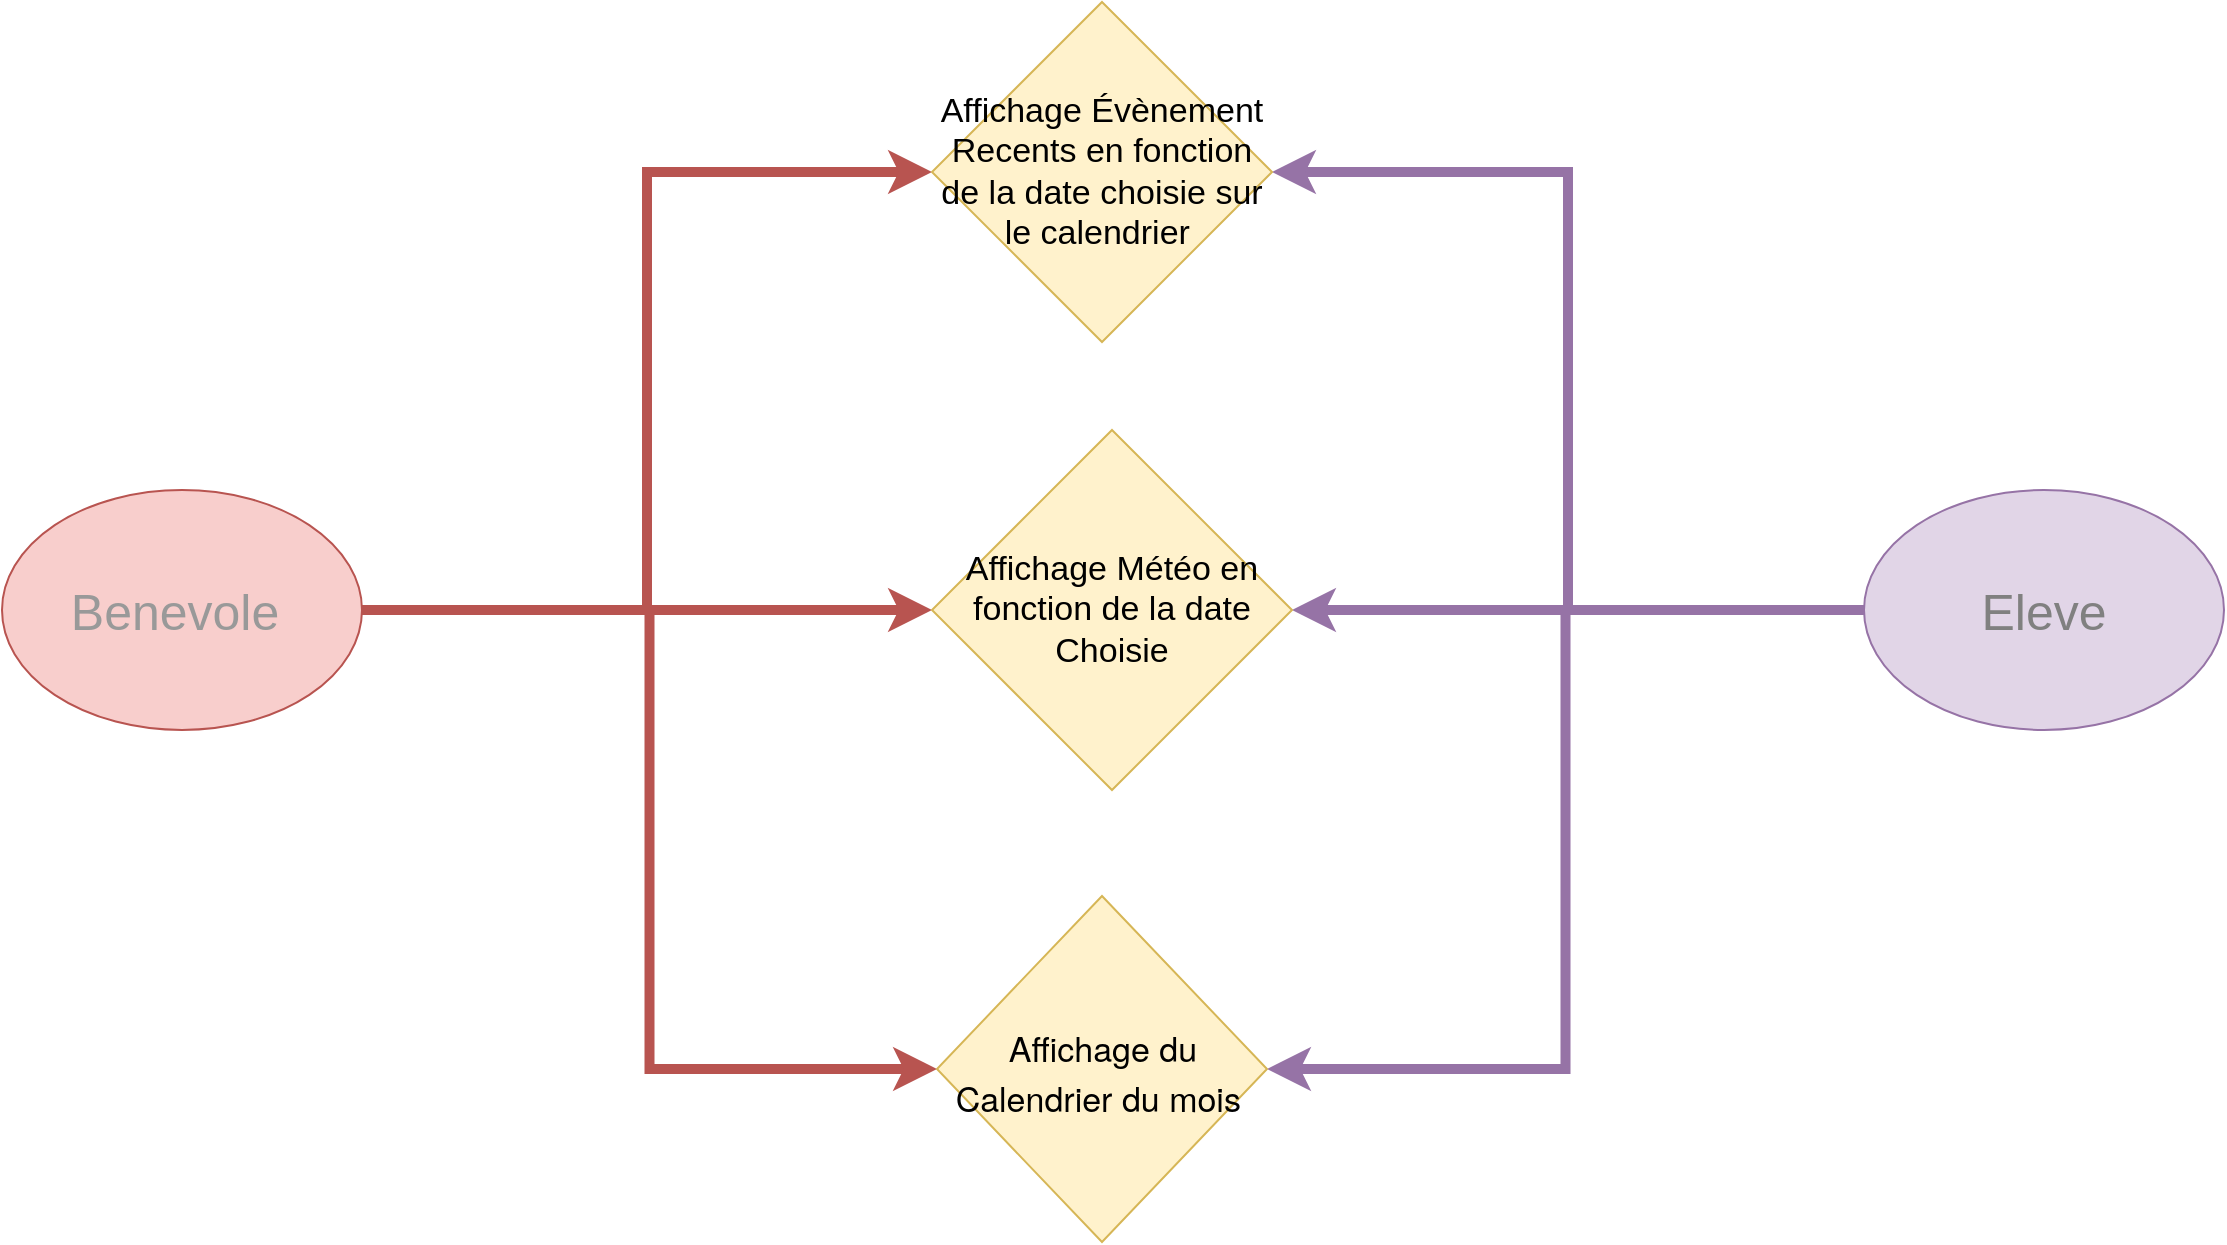 <mxfile version="15.4.0" type="device"><diagram id="KXtou1Fr6yD_Xhva5v7X" name="Page-1"><mxGraphModel dx="1301" dy="947" grid="1" gridSize="10" guides="1" tooltips="1" connect="1" arrows="1" fold="1" page="1" pageScale="1" pageWidth="1169" pageHeight="827" math="0" shadow="0"><root><mxCell id="0"/><mxCell id="1" parent="0"/><mxCell id="VUMpCOe6MJ5To8cij5Lg-17" style="edgeStyle=orthogonalEdgeStyle;rounded=0;orthogonalLoop=1;jettySize=auto;html=1;entryX=0;entryY=0.5;entryDx=0;entryDy=0;fillColor=#f8cecc;strokeColor=#b85450;strokeWidth=5;" edge="1" parent="1" source="VUMpCOe6MJ5To8cij5Lg-1" target="VUMpCOe6MJ5To8cij5Lg-4"><mxGeometry relative="1" as="geometry"/></mxCell><mxCell id="VUMpCOe6MJ5To8cij5Lg-18" style="edgeStyle=orthogonalEdgeStyle;rounded=0;orthogonalLoop=1;jettySize=auto;html=1;entryX=0;entryY=0.5;entryDx=0;entryDy=0;fillColor=#f8cecc;strokeColor=#b85450;strokeWidth=5;" edge="1" parent="1" source="VUMpCOe6MJ5To8cij5Lg-1" target="VUMpCOe6MJ5To8cij5Lg-3"><mxGeometry relative="1" as="geometry"/></mxCell><mxCell id="VUMpCOe6MJ5To8cij5Lg-19" style="edgeStyle=orthogonalEdgeStyle;rounded=0;orthogonalLoop=1;jettySize=auto;html=1;entryX=0;entryY=0.5;entryDx=0;entryDy=0;fillColor=#f8cecc;strokeColor=#b85450;strokeWidth=5;" edge="1" parent="1" source="VUMpCOe6MJ5To8cij5Lg-1" target="VUMpCOe6MJ5To8cij5Lg-15"><mxGeometry relative="1" as="geometry"/></mxCell><mxCell id="VUMpCOe6MJ5To8cij5Lg-1" value="&lt;font style=&quot;font-size: 25px&quot; color=&quot;#999999&quot;&gt;Benevole&amp;nbsp;&lt;/font&gt;" style="ellipse;whiteSpace=wrap;html=1;fillColor=#f8cecc;strokeColor=#b85450;" vertex="1" parent="1"><mxGeometry x="30" y="347" width="180" height="120" as="geometry"/></mxCell><mxCell id="VUMpCOe6MJ5To8cij5Lg-16" style="edgeStyle=orthogonalEdgeStyle;rounded=0;orthogonalLoop=1;jettySize=auto;html=1;entryX=1;entryY=0.5;entryDx=0;entryDy=0;fillColor=#e1d5e7;strokeColor=#9673a6;strokeWidth=5;" edge="1" parent="1" source="VUMpCOe6MJ5To8cij5Lg-2" target="VUMpCOe6MJ5To8cij5Lg-4"><mxGeometry relative="1" as="geometry"/></mxCell><mxCell id="VUMpCOe6MJ5To8cij5Lg-20" style="edgeStyle=orthogonalEdgeStyle;rounded=0;orthogonalLoop=1;jettySize=auto;html=1;entryX=1;entryY=0.5;entryDx=0;entryDy=0;fillColor=#e1d5e7;strokeColor=#9673a6;strokeWidth=5;" edge="1" parent="1" source="VUMpCOe6MJ5To8cij5Lg-2" target="VUMpCOe6MJ5To8cij5Lg-3"><mxGeometry relative="1" as="geometry"/></mxCell><mxCell id="VUMpCOe6MJ5To8cij5Lg-21" style="edgeStyle=orthogonalEdgeStyle;rounded=0;orthogonalLoop=1;jettySize=auto;html=1;entryX=1;entryY=0.5;entryDx=0;entryDy=0;strokeWidth=5;fillColor=#e1d5e7;strokeColor=#9673a6;" edge="1" parent="1" source="VUMpCOe6MJ5To8cij5Lg-2" target="VUMpCOe6MJ5To8cij5Lg-15"><mxGeometry relative="1" as="geometry"/></mxCell><mxCell id="VUMpCOe6MJ5To8cij5Lg-2" value="&lt;font style=&quot;font-size: 25px&quot; color=&quot;#808080&quot;&gt;Eleve&lt;/font&gt;" style="ellipse;whiteSpace=wrap;html=1;fillColor=#e1d5e7;strokeColor=#9673a6;" vertex="1" parent="1"><mxGeometry x="961" y="347" width="180" height="120" as="geometry"/></mxCell><mxCell id="VUMpCOe6MJ5To8cij5Lg-3" value="&lt;font style=&quot;font-size: 17px&quot;&gt;Affichage Évènement Recents en fonction de la date choisie sur le calendrier&amp;nbsp;&lt;br&gt;&lt;/font&gt;" style="rhombus;whiteSpace=wrap;html=1;fillColor=#fff2cc;strokeColor=#d6b656;" vertex="1" parent="1"><mxGeometry x="495" y="103" width="170" height="170" as="geometry"/></mxCell><mxCell id="VUMpCOe6MJ5To8cij5Lg-4" value="&lt;font style=&quot;font-size: 17px&quot;&gt;Affichage Météo en fonction de la date Choisie&lt;br&gt;&lt;/font&gt;" style="rhombus;whiteSpace=wrap;html=1;fillColor=#fff2cc;strokeColor=#d6b656;" vertex="1" parent="1"><mxGeometry x="495" y="317" width="180" height="180" as="geometry"/></mxCell><mxCell id="VUMpCOe6MJ5To8cij5Lg-15" value="&lt;font size=&quot;1&quot;&gt;&lt;p class=&quot;p1&quot; style=&quot;margin: 0px ; font-stretch: normal ; line-height: normal ; font-family: &amp;#34;helvetica neue&amp;#34; ; font-size: 17px&quot;&gt;Affichage du Calendrier du mois&amp;nbsp;&lt;/p&gt;&lt;/font&gt;" style="rhombus;whiteSpace=wrap;html=1;fillColor=#fff2cc;strokeColor=#d6b656;" vertex="1" parent="1"><mxGeometry x="497.5" y="550" width="165" height="173" as="geometry"/></mxCell></root></mxGraphModel></diagram></mxfile>